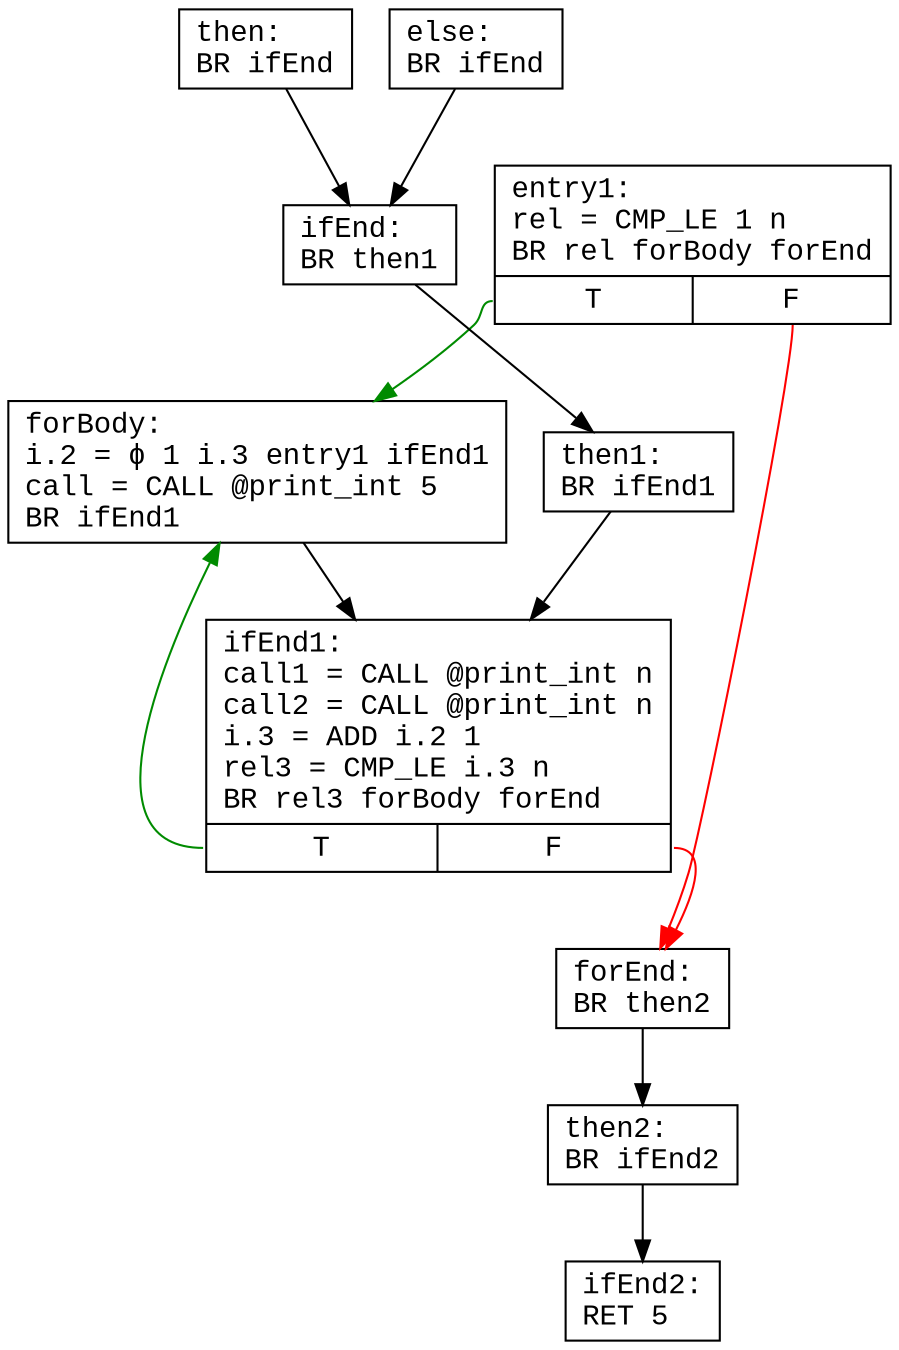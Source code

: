 digraph CFG {
    node [shape=record, fontname="Courier New"]
    entry1 [label="{entry1:\lrel = CMP_LE 1 n\lBR rel forBody forEnd\l|{<t> T|<f> F}}"]
    forBody [label="{forBody:\li.2 = ϕ 1 i.3 entry1 ifEnd1\lcall = CALL @print_int 5\lBR ifEnd1\l}"]
    then [label="{then:\lBR ifEnd\l}"]
    else [label="{else:\lBR ifEnd\l}"]
    ifEnd [label="{ifEnd:\lBR then1\l}"]
    then1 [label="{then1:\lBR ifEnd1\l}"]
    ifEnd1 [label="{ifEnd1:\lcall1 = CALL @print_int n\lcall2 = CALL @print_int n\li.3 = ADD i.2 1\lrel3 = CMP_LE i.3 n\lBR rel3 forBody forEnd\l|{<t> T|<f> F}}"]
    forEnd [label="{forEnd:\lBR then2\l}"]
    then2 [label="{then2:\lBR ifEnd2\l}"]
    ifEnd2 [label="{ifEnd2:\lRET 5\l}"]
    entry1:t -> forBody [color=green4]
    entry1:f -> forEnd [color=red]
    forBody -> ifEnd1 
    then -> ifEnd 
    else -> ifEnd 
    ifEnd -> then1 
    then1 -> ifEnd1 
    ifEnd1:t -> forBody [color=green4]
    ifEnd1:f -> forEnd [color=red]
    forEnd -> then2 
    then2 -> ifEnd2 
}